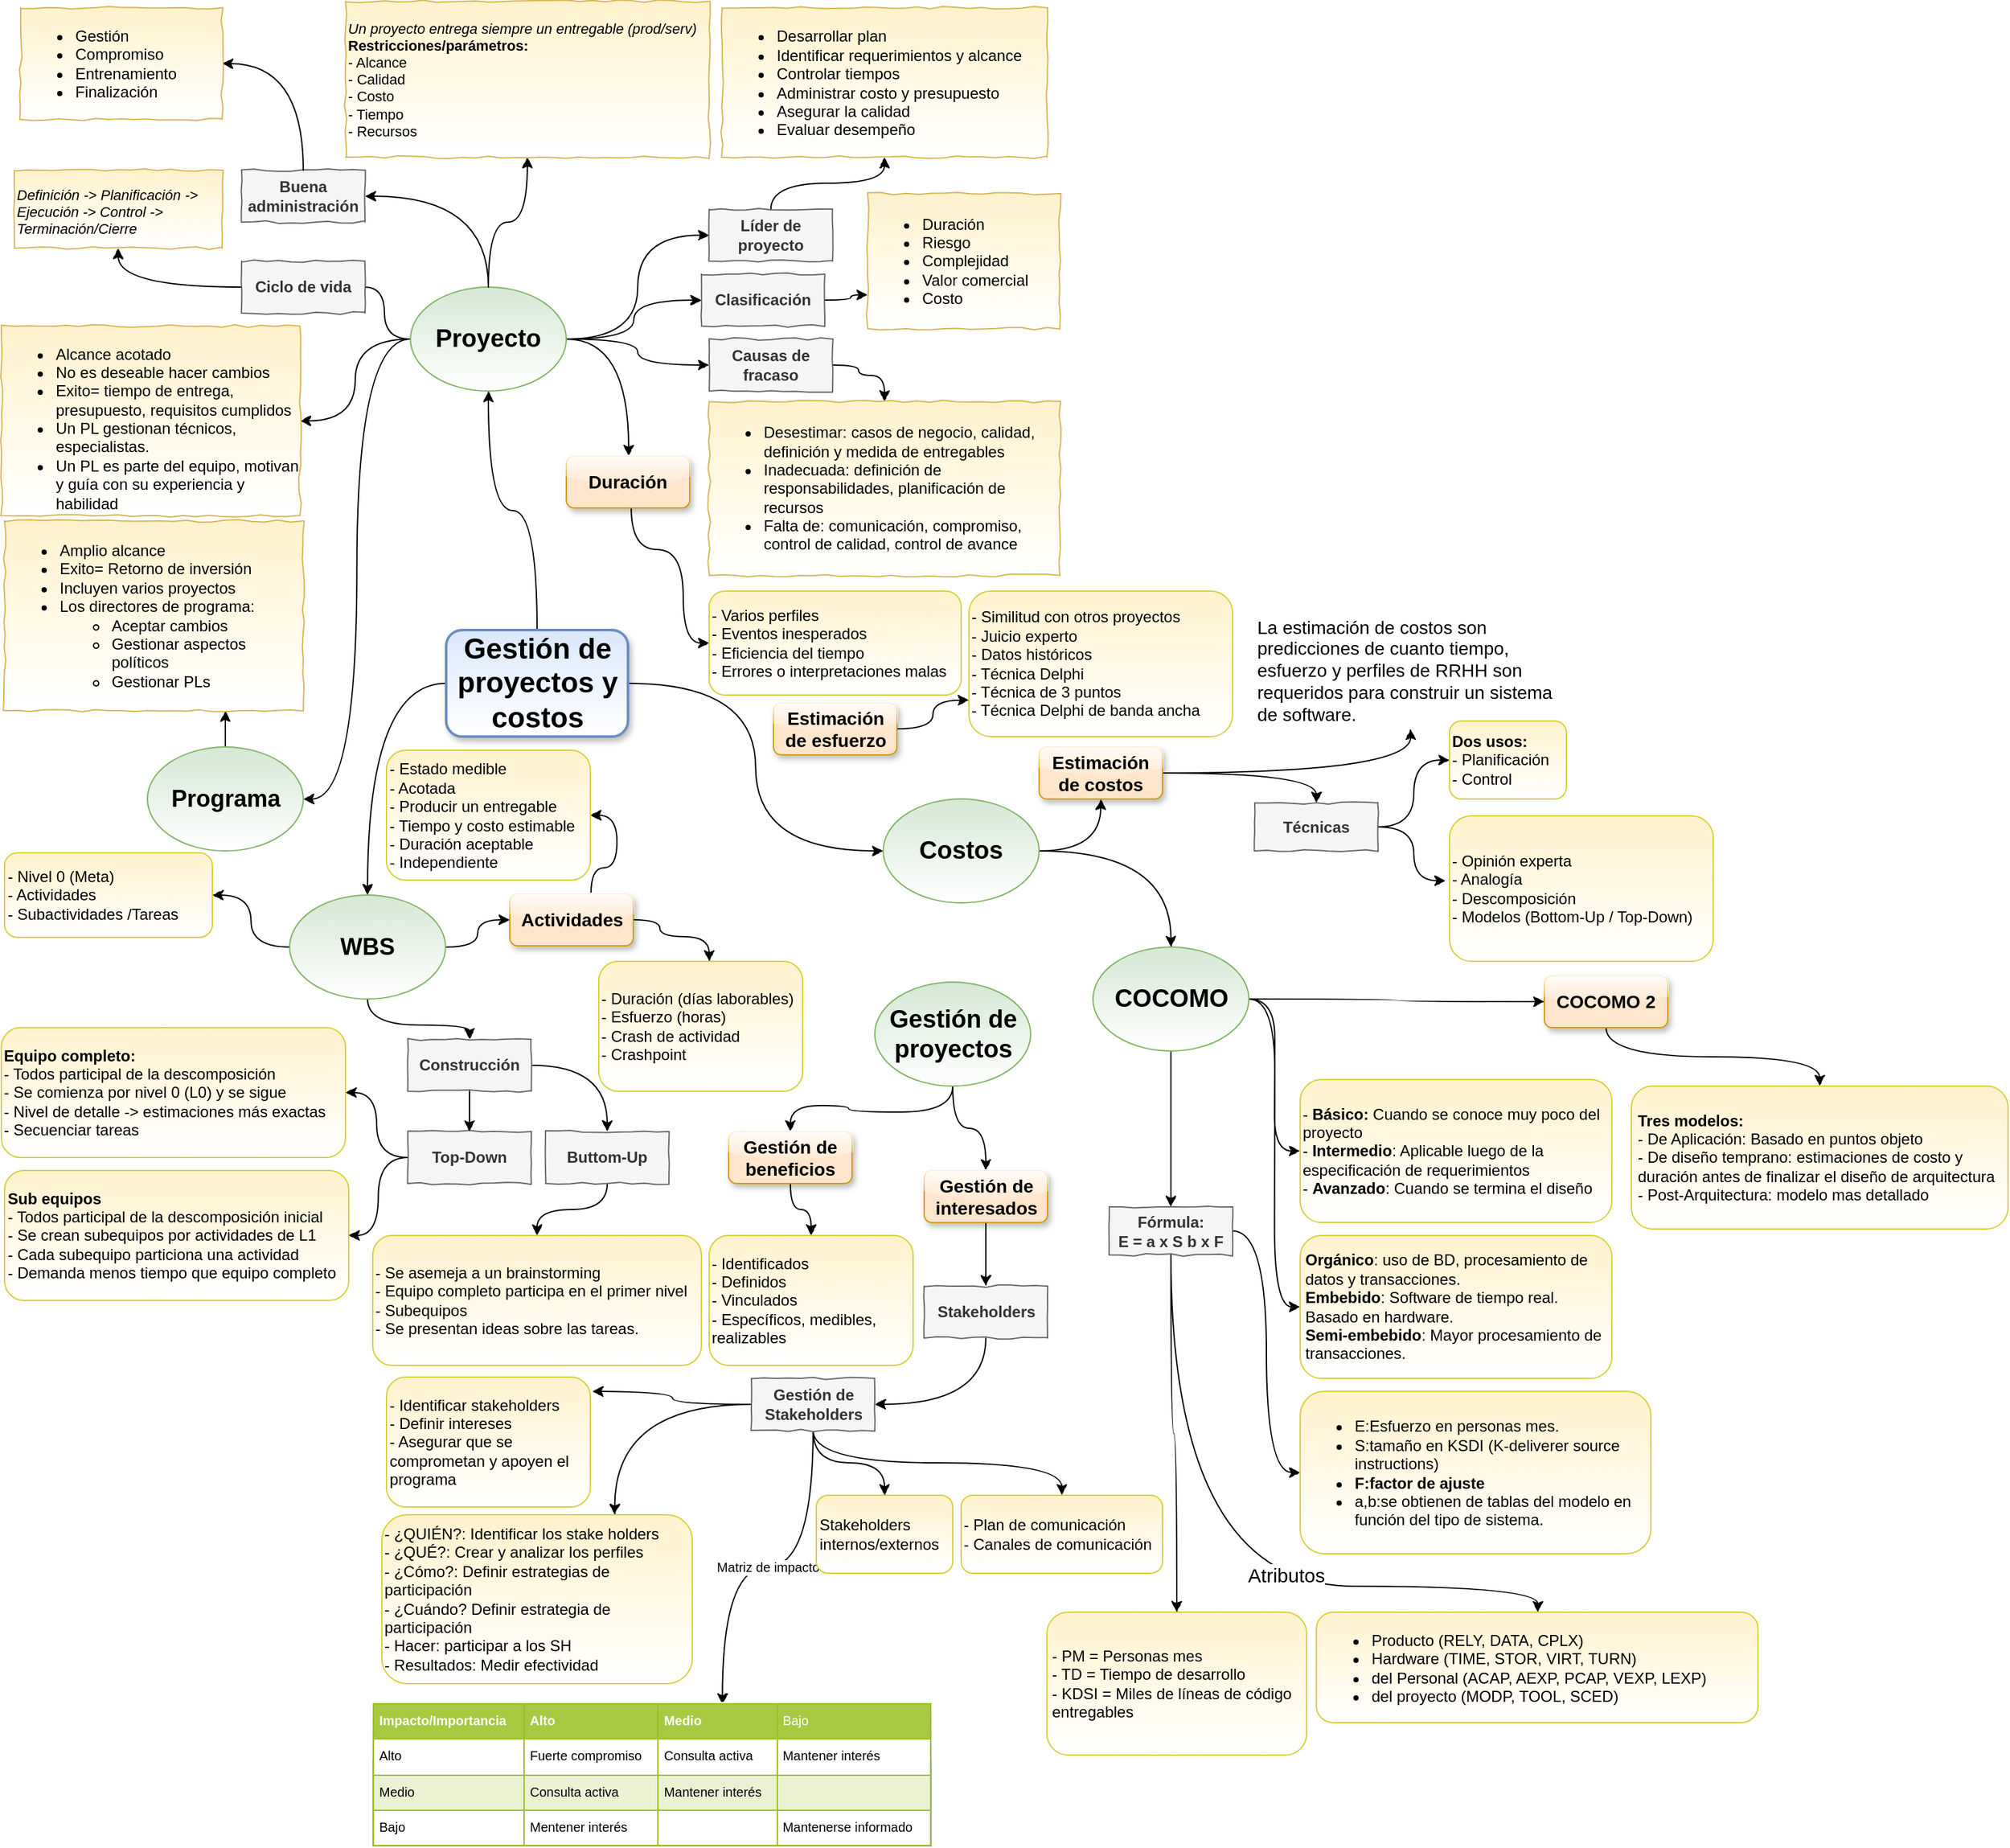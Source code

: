 <mxfile version="10.8.8"><diagram id="9PYdv54vqa8n1u-XHOE8" name="Page-1"><mxGraphModel dx="634" dy="697" grid="1" gridSize="10" guides="1" tooltips="1" connect="1" arrows="1" fold="1" page="1" pageScale="1" pageWidth="827" pageHeight="1169" math="0" shadow="0"><root><mxCell id="0"/><mxCell id="1" parent="0"/><mxCell id="EB0LPazblmAnptmsRgI--60" style="edgeStyle=orthogonalEdgeStyle;curved=1;comic=1;jumpStyle=sharp;orthogonalLoop=1;jettySize=auto;html=1;entryX=0.5;entryY=1;entryDx=0;entryDy=0;strokeColor=#000000;fontFamily=Comic Sans MS;" parent="1" source="EB0LPazblmAnptmsRgI--1" target="EB0LPazblmAnptmsRgI--2" edge="1"><mxGeometry relative="1" as="geometry"/></mxCell><mxCell id="le-YumDXOuDUO7l84W3Y-99" style="edgeStyle=orthogonalEdgeStyle;curved=1;comic=1;orthogonalLoop=1;jettySize=auto;html=1;entryX=0;entryY=0.5;entryDx=0;entryDy=0;startArrow=none;startFill=0;endArrow=classic;endFill=1;strokeColor=#000000;fontFamily=Helvetica;fontSize=14;" edge="1" parent="1" source="EB0LPazblmAnptmsRgI--1" target="le-YumDXOuDUO7l84W3Y-98"><mxGeometry relative="1" as="geometry"/></mxCell><mxCell id="le-YumDXOuDUO7l84W3Y-117" style="edgeStyle=orthogonalEdgeStyle;curved=1;comic=1;orthogonalLoop=1;jettySize=auto;html=1;entryX=0.5;entryY=0;entryDx=0;entryDy=0;startArrow=none;startFill=0;endArrow=classic;endFill=1;strokeColor=#000000;fontFamily=Helvetica;fontSize=14;" edge="1" parent="1" source="EB0LPazblmAnptmsRgI--1" target="le-YumDXOuDUO7l84W3Y-44"><mxGeometry relative="1" as="geometry"/></mxCell><mxCell id="EB0LPazblmAnptmsRgI--1" value="&lt;b style=&quot;font-size: 22px&quot;&gt;&lt;font style=&quot;font-size: 22px&quot; face=&quot;Helvetica&quot;&gt;Gestión de proyectos y costos&lt;/font&gt;&lt;/b&gt;" style="rounded=1;whiteSpace=wrap;html=1;fillColor=#dae8fc;strokeColor=#6c8ebf;strokeWidth=2;fontFamily=Verdana;fontSize=22;fontStyle=0;labelBorderColor=none;gradientDirection=south;gradientColor=#ffffff;glass=0;shadow=1;comic=0;" parent="1" vertex="1"><mxGeometry x="347.5" y="494" width="140" height="82" as="geometry"/></mxCell><mxCell id="le-YumDXOuDUO7l84W3Y-4" style="edgeStyle=orthogonalEdgeStyle;comic=1;orthogonalLoop=1;jettySize=auto;html=1;fontFamily=Verdana;curved=1;endArrow=classic;endFill=1;" edge="1" parent="1" source="EB0LPazblmAnptmsRgI--2" target="le-YumDXOuDUO7l84W3Y-2"><mxGeometry relative="1" as="geometry"/></mxCell><mxCell id="le-YumDXOuDUO7l84W3Y-31" style="edgeStyle=orthogonalEdgeStyle;curved=1;comic=1;orthogonalLoop=1;jettySize=auto;html=1;entryX=1;entryY=0.5;entryDx=0;entryDy=0;endArrow=none;endFill=0;strokeColor=#000000;fontFamily=Helvetica;" edge="1" parent="1" source="EB0LPazblmAnptmsRgI--2" target="le-YumDXOuDUO7l84W3Y-22"><mxGeometry relative="1" as="geometry"/></mxCell><mxCell id="le-YumDXOuDUO7l84W3Y-33" style="edgeStyle=orthogonalEdgeStyle;curved=1;comic=1;orthogonalLoop=1;jettySize=auto;html=1;startArrow=none;startFill=0;endArrow=classic;endFill=1;strokeColor=#000000;fontFamily=Helvetica;" edge="1" parent="1" source="EB0LPazblmAnptmsRgI--2" target="le-YumDXOuDUO7l84W3Y-16"><mxGeometry relative="1" as="geometry"/></mxCell><mxCell id="le-YumDXOuDUO7l84W3Y-34" style="edgeStyle=orthogonalEdgeStyle;curved=1;comic=1;orthogonalLoop=1;jettySize=auto;html=1;entryX=0;entryY=0.5;entryDx=0;entryDy=0;startArrow=none;startFill=0;endArrow=classic;endFill=1;strokeColor=#000000;fontFamily=Helvetica;" edge="1" parent="1" source="EB0LPazblmAnptmsRgI--2" target="EB0LPazblmAnptmsRgI--32"><mxGeometry relative="1" as="geometry"/></mxCell><mxCell id="le-YumDXOuDUO7l84W3Y-35" style="edgeStyle=orthogonalEdgeStyle;curved=1;comic=1;orthogonalLoop=1;jettySize=auto;html=1;entryX=0;entryY=0.5;entryDx=0;entryDy=0;startArrow=none;startFill=0;endArrow=classic;endFill=1;strokeColor=#000000;fontFamily=Helvetica;" edge="1" parent="1" source="EB0LPazblmAnptmsRgI--2" target="le-YumDXOuDUO7l84W3Y-9"><mxGeometry relative="1" as="geometry"/></mxCell><mxCell id="le-YumDXOuDUO7l84W3Y-41" style="edgeStyle=orthogonalEdgeStyle;curved=1;comic=1;orthogonalLoop=1;jettySize=auto;html=1;entryX=1;entryY=0.5;entryDx=0;entryDy=0;startArrow=none;startFill=0;endArrow=classic;endFill=1;strokeColor=#000000;fontFamily=Helvetica;" edge="1" parent="1" source="EB0LPazblmAnptmsRgI--2" target="le-YumDXOuDUO7l84W3Y-40"><mxGeometry relative="1" as="geometry"/></mxCell><mxCell id="le-YumDXOuDUO7l84W3Y-86" style="edgeStyle=orthogonalEdgeStyle;curved=1;comic=1;orthogonalLoop=1;jettySize=auto;html=1;entryX=1;entryY=0.5;entryDx=0;entryDy=0;startArrow=none;startFill=0;endArrow=classic;endFill=1;strokeColor=#000000;fontFamily=Helvetica;fontSize=14;" edge="1" parent="1" source="EB0LPazblmAnptmsRgI--2" target="le-YumDXOuDUO7l84W3Y-24"><mxGeometry relative="1" as="geometry"/></mxCell><mxCell id="le-YumDXOuDUO7l84W3Y-92" style="edgeStyle=orthogonalEdgeStyle;curved=1;comic=1;orthogonalLoop=1;jettySize=auto;html=1;startArrow=none;startFill=0;endArrow=classic;endFill=1;strokeColor=#000000;fontFamily=Helvetica;fontSize=14;" edge="1" parent="1" source="EB0LPazblmAnptmsRgI--2" target="le-YumDXOuDUO7l84W3Y-89"><mxGeometry relative="1" as="geometry"><Array as="points"><mxPoint x="488" y="270"/></Array></mxGeometry></mxCell><mxCell id="EB0LPazblmAnptmsRgI--2" value="&lt;b&gt;&lt;font style=&quot;font-size: 19px&quot;&gt;Proyecto&lt;/font&gt;&lt;/b&gt;" style="ellipse;whiteSpace=wrap;html=1;fillColor=#d5e8d4;strokeColor=#82b366;gradientColor=#ffffff;shadow=0;" parent="1" vertex="1"><mxGeometry x="320" y="230" width="120" height="80" as="geometry"/></mxCell><mxCell id="EB0LPazblmAnptmsRgI--41" value="" style="edgeStyle=orthogonalEdgeStyle;curved=1;comic=1;jumpStyle=sharp;orthogonalLoop=1;jettySize=auto;html=1;strokeColor=#000000;fontFamily=Comic Sans MS;" parent="1" source="EB0LPazblmAnptmsRgI--32" target="EB0LPazblmAnptmsRgI--37" edge="1"><mxGeometry relative="1" as="geometry"/></mxCell><mxCell id="EB0LPazblmAnptmsRgI--32" value="&lt;b&gt;Líder de proyecto&lt;/b&gt;" style="text;html=1;strokeColor=#666666;fillColor=#f5f5f5;align=center;verticalAlign=middle;whiteSpace=wrap;rounded=0;comic=1;fontColor=#333333;" parent="1" vertex="1"><mxGeometry x="550" y="170" width="95" height="40" as="geometry"/></mxCell><mxCell id="EB0LPazblmAnptmsRgI--37" value="&lt;ul&gt;&lt;li&gt;Desarrollar plan&lt;/li&gt;&lt;li&gt;Identificar requerimientos y alcance&lt;/li&gt;&lt;li&gt;Controlar tiempos&lt;/li&gt;&lt;li&gt;Administrar costo y presupuesto&lt;/li&gt;&lt;li&gt;Asegurar la calidad&lt;/li&gt;&lt;li&gt;Evaluar desempeño&lt;/li&gt;&lt;/ul&gt;" style="text;strokeColor=#d6b656;fillColor=#fff2cc;html=1;whiteSpace=wrap;verticalAlign=middle;overflow=hidden;rounded=0;glass=0;shadow=0;comic=1;gradientColor=#ffffff;fontFamily=Helvetica;fontStyle=0" parent="1" vertex="1"><mxGeometry x="560" y="15" width="250" height="115" as="geometry"/></mxCell><mxCell id="le-YumDXOuDUO7l84W3Y-2" value="&lt;p style=&quot;font-size: 11px&quot;&gt;&lt;font face=&quot;Helvetica&quot; style=&quot;font-size: 11px&quot;&gt;&lt;i&gt;Un proyecto entrega siempre un entregable (prod/serv)&lt;br&gt;&lt;/i&gt;&lt;b&gt;Restricciones/parámetros:&lt;br&gt;&lt;/b&gt;- Alcance&lt;br&gt;- Calidad&lt;br&gt;- Costo&lt;br&gt;- Tiempo&lt;br&gt;- Recursos&lt;/font&gt;&lt;/p&gt;" style="text;strokeColor=#d6b656;fillColor=#fff2cc;html=1;whiteSpace=wrap;verticalAlign=bottom;overflow=hidden;rounded=0;glass=0;shadow=0;comic=1;gradientColor=#ffffff;fontFamily=Comic Sans MS;fontStyle=0;horizontal=1;" vertex="1" parent="1"><mxGeometry x="270" y="10" width="280" height="120" as="geometry"/></mxCell><mxCell id="le-YumDXOuDUO7l84W3Y-84" style="edgeStyle=orthogonalEdgeStyle;curved=1;comic=1;orthogonalLoop=1;jettySize=auto;html=1;startArrow=none;startFill=0;endArrow=classic;endFill=1;strokeColor=#000000;fontFamily=Helvetica;fontSize=14;" edge="1" parent="1" source="le-YumDXOuDUO7l84W3Y-9" target="le-YumDXOuDUO7l84W3Y-10"><mxGeometry relative="1" as="geometry"><Array as="points"><mxPoint x="665" y="290"/><mxPoint x="665" y="298"/><mxPoint x="685" y="298"/></Array></mxGeometry></mxCell><mxCell id="le-YumDXOuDUO7l84W3Y-9" value="&lt;b&gt;Causas de fracaso&lt;/b&gt;" style="text;html=1;strokeColor=#666666;fillColor=#f5f5f5;align=center;verticalAlign=middle;whiteSpace=wrap;rounded=0;comic=1;fontColor=#333333;" vertex="1" parent="1"><mxGeometry x="550" y="270" width="95" height="40" as="geometry"/></mxCell><mxCell id="le-YumDXOuDUO7l84W3Y-10" value="&lt;ul&gt;&lt;li&gt;Desestimar: casos de negocio, calidad, definición y medida de entregables&lt;/li&gt;&lt;li&gt;Inadecuada: definición de responsabilidades, planificación de recursos&lt;/li&gt;&lt;li&gt;Falta de: comunicación, compromiso, control de calidad, control de avance&lt;/li&gt;&lt;/ul&gt;" style="text;strokeColor=#d6b656;fillColor=#fff2cc;html=1;whiteSpace=wrap;verticalAlign=middle;overflow=hidden;rounded=0;glass=0;shadow=0;comic=1;gradientColor=#ffffff;fontFamily=Helvetica;fontStyle=0" vertex="1" parent="1"><mxGeometry x="550" y="318" width="270" height="134" as="geometry"/></mxCell><mxCell id="le-YumDXOuDUO7l84W3Y-15" value="&lt;ul&gt;&lt;li&gt;Duración&lt;/li&gt;&lt;li&gt;Riesgo&lt;/li&gt;&lt;li&gt;Complejidad&lt;/li&gt;&lt;li&gt;Valor comercial&lt;/li&gt;&lt;li&gt;Costo&lt;/li&gt;&lt;/ul&gt;" style="text;strokeColor=#d6b656;fillColor=#fff2cc;html=1;whiteSpace=wrap;verticalAlign=middle;overflow=hidden;rounded=0;glass=0;shadow=0;comic=1;gradientColor=#ffffff;fontFamily=Helvetica;fontStyle=0" vertex="1" parent="1"><mxGeometry x="672" y="158" width="148" height="104" as="geometry"/></mxCell><mxCell id="le-YumDXOuDUO7l84W3Y-83" style="edgeStyle=orthogonalEdgeStyle;curved=1;comic=1;orthogonalLoop=1;jettySize=auto;html=1;entryX=0;entryY=0.75;entryDx=0;entryDy=0;startArrow=none;startFill=0;endArrow=classic;endFill=1;strokeColor=#000000;fontFamily=Helvetica;fontSize=14;" edge="1" parent="1" source="le-YumDXOuDUO7l84W3Y-16" target="le-YumDXOuDUO7l84W3Y-15"><mxGeometry relative="1" as="geometry"/></mxCell><mxCell id="le-YumDXOuDUO7l84W3Y-16" value="&lt;b&gt;Clasificación&lt;/b&gt;" style="text;html=1;strokeColor=#666666;fillColor=#f5f5f5;align=center;verticalAlign=middle;whiteSpace=wrap;rounded=0;comic=1;fontColor=#333333;" vertex="1" parent="1"><mxGeometry x="544" y="220" width="95" height="40" as="geometry"/></mxCell><mxCell id="le-YumDXOuDUO7l84W3Y-26" style="edgeStyle=orthogonalEdgeStyle;curved=1;comic=1;orthogonalLoop=1;jettySize=auto;html=1;entryX=0.5;entryY=0;entryDx=0;entryDy=0;fontFamily=Helvetica;strokeColor=#000000;endArrow=none;endFill=0;startArrow=classic;startFill=1;" edge="1" parent="1" source="le-YumDXOuDUO7l84W3Y-17" target="EB0LPazblmAnptmsRgI--2"><mxGeometry relative="1" as="geometry"/></mxCell><mxCell id="le-YumDXOuDUO7l84W3Y-17" value="&lt;b&gt;Buena administración&lt;/b&gt;" style="text;html=1;strokeColor=#666666;fillColor=#f5f5f5;align=center;verticalAlign=middle;whiteSpace=wrap;rounded=0;comic=1;fontColor=#333333;" vertex="1" parent="1"><mxGeometry x="190" y="140" width="95" height="40" as="geometry"/></mxCell><mxCell id="le-YumDXOuDUO7l84W3Y-27" style="edgeStyle=orthogonalEdgeStyle;curved=1;comic=1;orthogonalLoop=1;jettySize=auto;html=1;entryX=0.5;entryY=0;entryDx=0;entryDy=0;endArrow=none;endFill=0;strokeColor=#000000;fontFamily=Helvetica;startArrow=classic;startFill=1;" edge="1" parent="1" source="le-YumDXOuDUO7l84W3Y-18" target="le-YumDXOuDUO7l84W3Y-17"><mxGeometry relative="1" as="geometry"/></mxCell><mxCell id="le-YumDXOuDUO7l84W3Y-18" value="&lt;ul&gt;&lt;li&gt;Gestión&lt;/li&gt;&lt;li&gt;Compromiso&lt;/li&gt;&lt;li&gt;Entrenamiento&lt;/li&gt;&lt;li&gt;Finalización&lt;/li&gt;&lt;/ul&gt;" style="text;strokeColor=#d6b656;fillColor=#fff2cc;html=1;whiteSpace=wrap;verticalAlign=middle;overflow=hidden;rounded=0;glass=0;shadow=0;comic=1;gradientColor=#ffffff;fontFamily=Helvetica;fontStyle=0" vertex="1" parent="1"><mxGeometry x="20" y="15" width="155" height="86" as="geometry"/></mxCell><mxCell id="le-YumDXOuDUO7l84W3Y-21" value="&lt;p style=&quot;font-size: 11px&quot;&gt;&lt;font face=&quot;Helvetica&quot;&gt;&lt;i&gt;Definición -&amp;gt; Planificación -&amp;gt; Ejecución -&amp;gt; Control -&amp;gt; Terminación/Cierre&lt;/i&gt;&lt;/font&gt;&lt;/p&gt;" style="text;strokeColor=#d6b656;fillColor=#fff2cc;html=1;whiteSpace=wrap;verticalAlign=bottom;overflow=hidden;rounded=0;glass=0;shadow=0;comic=1;gradientColor=#ffffff;fontFamily=Comic Sans MS;fontStyle=0;horizontal=1;" vertex="1" parent="1"><mxGeometry x="15" y="140" width="160" height="60" as="geometry"/></mxCell><mxCell id="le-YumDXOuDUO7l84W3Y-29" style="edgeStyle=orthogonalEdgeStyle;curved=1;comic=1;orthogonalLoop=1;jettySize=auto;html=1;entryX=0.5;entryY=1;entryDx=0;entryDy=0;endArrow=classic;endFill=1;strokeColor=#000000;fontFamily=Helvetica;startArrow=none;startFill=0;" edge="1" parent="1" source="le-YumDXOuDUO7l84W3Y-22" target="le-YumDXOuDUO7l84W3Y-21"><mxGeometry relative="1" as="geometry"/></mxCell><mxCell id="le-YumDXOuDUO7l84W3Y-22" value="&lt;b&gt;Ciclo de vida&lt;/b&gt;" style="text;html=1;strokeColor=#666666;fillColor=#f5f5f5;align=center;verticalAlign=middle;whiteSpace=wrap;rounded=0;comic=1;fontColor=#333333;" vertex="1" parent="1"><mxGeometry x="190" y="210" width="95" height="40" as="geometry"/></mxCell><mxCell id="le-YumDXOuDUO7l84W3Y-85" style="edgeStyle=orthogonalEdgeStyle;curved=1;comic=1;orthogonalLoop=1;jettySize=auto;html=1;startArrow=none;startFill=0;endArrow=classic;endFill=1;strokeColor=#000000;fontFamily=Helvetica;fontSize=14;" edge="1" parent="1" source="le-YumDXOuDUO7l84W3Y-24" target="le-YumDXOuDUO7l84W3Y-39"><mxGeometry relative="1" as="geometry"><Array as="points"><mxPoint x="160" y="630"/><mxPoint x="160" y="630"/></Array></mxGeometry></mxCell><mxCell id="le-YumDXOuDUO7l84W3Y-24" value="&lt;b&gt;&lt;font style=&quot;font-size: 18px&quot;&gt;Programa&lt;/font&gt;&lt;/b&gt;" style="ellipse;whiteSpace=wrap;html=1;fillColor=#d5e8d4;strokeColor=#82b366;gradientColor=#ffffff;" vertex="1" parent="1"><mxGeometry x="117.5" y="584" width="120" height="80" as="geometry"/></mxCell><mxCell id="le-YumDXOuDUO7l84W3Y-39" value="&lt;ul&gt;&lt;li&gt;Amplio alcance&lt;/li&gt;&lt;li&gt;Exito= Retorno de inversión&lt;/li&gt;&lt;li&gt;Incluyen varios proyectos&lt;/li&gt;&lt;li&gt;Los directores de programa:&lt;/li&gt;&lt;ul&gt;&lt;li&gt;Aceptar cambios&lt;/li&gt;&lt;li&gt;Gestionar aspectos políticos&lt;/li&gt;&lt;li&gt;Gestionar PLs&lt;/li&gt;&lt;/ul&gt;&lt;/ul&gt;" style="text;strokeColor=#d6b656;fillColor=#fff2cc;html=1;whiteSpace=wrap;verticalAlign=middle;overflow=hidden;rounded=0;glass=0;shadow=0;comic=1;gradientColor=#ffffff;fontFamily=Helvetica;fontStyle=0" vertex="1" parent="1"><mxGeometry x="7.5" y="410" width="230" height="146" as="geometry"/></mxCell><mxCell id="le-YumDXOuDUO7l84W3Y-40" value="&lt;ul&gt;&lt;li&gt;Alcance acotado&lt;/li&gt;&lt;li&gt;No es deseable hacer cambios&lt;/li&gt;&lt;li&gt;Exito= tiempo de entrega, presupuesto, requisitos cumplidos&lt;/li&gt;&lt;li&gt;Un PL gestionan técnicos, especialistas.&lt;/li&gt;&lt;li&gt;Un PL es parte del equipo, motivan y guía con su experiencia y habilidad&lt;/li&gt;&lt;/ul&gt;" style="text;strokeColor=#d6b656;fillColor=#fff2cc;html=1;whiteSpace=wrap;verticalAlign=middle;overflow=hidden;rounded=0;glass=0;shadow=0;comic=1;gradientColor=#ffffff;fontFamily=Helvetica;fontStyle=0" vertex="1" parent="1"><mxGeometry x="5" y="260" width="230" height="146" as="geometry"/></mxCell><mxCell id="le-YumDXOuDUO7l84W3Y-71" style="edgeStyle=orthogonalEdgeStyle;curved=1;comic=1;orthogonalLoop=1;jettySize=auto;html=1;startArrow=none;startFill=0;endArrow=classic;endFill=1;strokeColor=#000000;fontFamily=Helvetica;fontSize=14;" edge="1" parent="1" source="le-YumDXOuDUO7l84W3Y-44" target="le-YumDXOuDUO7l84W3Y-48"><mxGeometry relative="1" as="geometry"/></mxCell><mxCell id="le-YumDXOuDUO7l84W3Y-72" style="edgeStyle=orthogonalEdgeStyle;curved=1;comic=1;orthogonalLoop=1;jettySize=auto;html=1;entryX=0.5;entryY=0;entryDx=0;entryDy=0;startArrow=none;startFill=0;endArrow=classic;endFill=1;strokeColor=#000000;fontFamily=Helvetica;fontSize=14;" edge="1" parent="1" source="le-YumDXOuDUO7l84W3Y-44" target="le-YumDXOuDUO7l84W3Y-56"><mxGeometry relative="1" as="geometry"/></mxCell><mxCell id="le-YumDXOuDUO7l84W3Y-87" style="edgeStyle=orthogonalEdgeStyle;curved=1;comic=1;orthogonalLoop=1;jettySize=auto;html=1;entryX=0;entryY=0.5;entryDx=0;entryDy=0;startArrow=none;startFill=0;endArrow=classic;endFill=1;strokeColor=#000000;fontFamily=Helvetica;fontSize=14;" edge="1" parent="1" source="le-YumDXOuDUO7l84W3Y-44" target="le-YumDXOuDUO7l84W3Y-63"><mxGeometry relative="1" as="geometry"/></mxCell><mxCell id="le-YumDXOuDUO7l84W3Y-44" value="&lt;b&gt;&lt;font style=&quot;font-size: 18px&quot;&gt;WBS&lt;/font&gt;&lt;/b&gt;" style="ellipse;whiteSpace=wrap;html=1;fillColor=#d5e8d4;strokeColor=#82b366;gradientColor=#ffffff;" vertex="1" parent="1"><mxGeometry x="227" y="698" width="120" height="80" as="geometry"/></mxCell><mxCell id="le-YumDXOuDUO7l84W3Y-48" value="- Nivel 0 (Meta)&lt;br&gt;- Actividades&lt;br&gt;- Subactividades /Tareas" style="text;verticalAlign=middle;overflow=hidden;shadow=0;glass=0;comic=0;fontFamily=Helvetica;html=1;fillColor=#fff2cc;strokeColor=#D6D13A;gradientColor=#ffffff;rounded=1;" vertex="1" parent="1"><mxGeometry x="7.5" y="665.5" width="160" height="65" as="geometry"/></mxCell><mxCell id="le-YumDXOuDUO7l84W3Y-57" style="edgeStyle=orthogonalEdgeStyle;curved=1;comic=1;orthogonalLoop=1;jettySize=auto;html=1;startArrow=none;startFill=0;endArrow=classic;endFill=1;strokeColor=#000000;fontFamily=Helvetica;" edge="1" parent="1" source="le-YumDXOuDUO7l84W3Y-51" target="le-YumDXOuDUO7l84W3Y-52"><mxGeometry relative="1" as="geometry"/></mxCell><mxCell id="le-YumDXOuDUO7l84W3Y-58" style="edgeStyle=orthogonalEdgeStyle;curved=1;comic=1;orthogonalLoop=1;jettySize=auto;html=1;entryX=1;entryY=0.5;entryDx=0;entryDy=0;startArrow=none;startFill=0;endArrow=classic;endFill=1;strokeColor=#000000;fontFamily=Helvetica;" edge="1" parent="1" source="le-YumDXOuDUO7l84W3Y-51" target="le-YumDXOuDUO7l84W3Y-53"><mxGeometry relative="1" as="geometry"/></mxCell><mxCell id="le-YumDXOuDUO7l84W3Y-51" value="&lt;b&gt;Top-Down&lt;/b&gt;" style="text;html=1;strokeColor=#666666;fillColor=#f5f5f5;align=center;verticalAlign=middle;whiteSpace=wrap;rounded=0;comic=1;fontColor=#333333;" vertex="1" parent="1"><mxGeometry x="318" y="880" width="95" height="40" as="geometry"/></mxCell><mxCell id="le-YumDXOuDUO7l84W3Y-52" value="&lt;b&gt;Equipo completo:&lt;/b&gt;&lt;br&gt;- Todos participal de la descomposición&lt;br&gt;- Se comienza por nivel 0 (L0) y se sigue&lt;br&gt;- Nivel de detalle -&amp;gt; estimaciones más exactas&lt;br&gt;- Secuenciar tareas&lt;br&gt;" style="text;verticalAlign=middle;overflow=hidden;shadow=0;glass=0;comic=0;fontFamily=Helvetica;html=1;fillColor=#fff2cc;strokeColor=#D6D13A;gradientColor=#ffffff;rounded=1;" vertex="1" parent="1"><mxGeometry x="5" y="800" width="265" height="100" as="geometry"/></mxCell><mxCell id="le-YumDXOuDUO7l84W3Y-53" value="&lt;b&gt;Sub equipos&lt;/b&gt;&lt;br&gt;- Todos participal de la descomposición inicial&lt;br&gt;- Se crean subequipos por actividades de L1&lt;br&gt;- Cada subequipo particiona una actividad&lt;br&gt;- Demanda menos tiempo que equipo completo&lt;br&gt;" style="text;verticalAlign=middle;overflow=hidden;shadow=0;glass=0;comic=0;fontFamily=Helvetica;html=1;fillColor=#fff2cc;strokeColor=#D6D13A;gradientColor=#ffffff;rounded=1;" vertex="1" parent="1"><mxGeometry x="7.5" y="910" width="265" height="100" as="geometry"/></mxCell><mxCell id="le-YumDXOuDUO7l84W3Y-59" style="edgeStyle=orthogonalEdgeStyle;curved=1;comic=1;orthogonalLoop=1;jettySize=auto;html=1;startArrow=none;startFill=0;endArrow=classic;endFill=1;strokeColor=#000000;fontFamily=Helvetica;" edge="1" parent="1" source="le-YumDXOuDUO7l84W3Y-54" target="le-YumDXOuDUO7l84W3Y-55"><mxGeometry relative="1" as="geometry"/></mxCell><mxCell id="le-YumDXOuDUO7l84W3Y-54" value="&lt;b&gt;Buttom-Up&lt;/b&gt;" style="text;html=1;strokeColor=#666666;fillColor=#f5f5f5;align=center;verticalAlign=middle;whiteSpace=wrap;rounded=0;comic=1;fontColor=#333333;" vertex="1" parent="1"><mxGeometry x="424" y="880" width="95" height="40" as="geometry"/></mxCell><mxCell id="le-YumDXOuDUO7l84W3Y-55" value="- Se asemeja a un brainstorming&lt;br&gt;- Equipo completo participa en el primer nivel&lt;br&gt;- Subequipos&lt;br&gt;- Se presentan ideas sobre las tareas.&lt;br&gt;" style="text;verticalAlign=middle;overflow=hidden;shadow=0;glass=0;comic=0;fontFamily=Helvetica;html=1;fillColor=#fff2cc;strokeColor=#D6D13A;gradientColor=#ffffff;rounded=1;" vertex="1" parent="1"><mxGeometry x="291" y="960" width="253" height="100" as="geometry"/></mxCell><mxCell id="le-YumDXOuDUO7l84W3Y-60" style="edgeStyle=orthogonalEdgeStyle;curved=1;comic=1;orthogonalLoop=1;jettySize=auto;html=1;startArrow=none;startFill=0;endArrow=classic;endFill=1;strokeColor=#000000;fontFamily=Helvetica;" edge="1" parent="1" source="le-YumDXOuDUO7l84W3Y-56" target="le-YumDXOuDUO7l84W3Y-51"><mxGeometry relative="1" as="geometry"/></mxCell><mxCell id="le-YumDXOuDUO7l84W3Y-61" style="edgeStyle=orthogonalEdgeStyle;curved=1;comic=1;orthogonalLoop=1;jettySize=auto;html=1;entryX=0.5;entryY=0;entryDx=0;entryDy=0;startArrow=none;startFill=0;endArrow=classic;endFill=1;strokeColor=#000000;fontFamily=Helvetica;" edge="1" parent="1" source="le-YumDXOuDUO7l84W3Y-56" target="le-YumDXOuDUO7l84W3Y-54"><mxGeometry relative="1" as="geometry"/></mxCell><mxCell id="le-YumDXOuDUO7l84W3Y-56" value="&lt;b&gt;Construcción&lt;/b&gt;" style="text;html=1;strokeColor=#666666;fillColor=#f5f5f5;align=center;verticalAlign=middle;whiteSpace=wrap;rounded=0;comic=1;fontColor=#333333;" vertex="1" parent="1"><mxGeometry x="318" y="809" width="95" height="40" as="geometry"/></mxCell><mxCell id="le-YumDXOuDUO7l84W3Y-88" style="edgeStyle=orthogonalEdgeStyle;curved=1;comic=1;orthogonalLoop=1;jettySize=auto;html=1;startArrow=none;startFill=0;endArrow=classic;endFill=1;strokeColor=#000000;fontFamily=Helvetica;fontSize=14;" edge="1" parent="1" source="le-YumDXOuDUO7l84W3Y-63" target="le-YumDXOuDUO7l84W3Y-74"><mxGeometry relative="1" as="geometry"><Array as="points"><mxPoint x="512" y="717"/><mxPoint x="512" y="730"/><mxPoint x="550" y="730"/></Array></mxGeometry></mxCell><mxCell id="le-YumDXOuDUO7l84W3Y-118" style="edgeStyle=orthogonalEdgeStyle;curved=1;comic=1;orthogonalLoop=1;jettySize=auto;html=1;entryX=1;entryY=0.5;entryDx=0;entryDy=0;startArrow=none;startFill=0;endArrow=classic;endFill=1;strokeColor=#000000;fontFamily=Helvetica;fontSize=14;" edge="1" parent="1" source="le-YumDXOuDUO7l84W3Y-63" target="le-YumDXOuDUO7l84W3Y-64"><mxGeometry relative="1" as="geometry"><Array as="points"><mxPoint x="459" y="677"/><mxPoint x="479" y="677"/><mxPoint x="479" y="637"/></Array></mxGeometry></mxCell><mxCell id="le-YumDXOuDUO7l84W3Y-63" value="&lt;b style=&quot;font-size: 14px;&quot;&gt;Actividades&lt;/b&gt;" style="text;html=1;strokeColor=#d79b00;fillColor=#ffe6cc;align=center;verticalAlign=middle;whiteSpace=wrap;rounded=1;comic=0;shadow=1;glass=1;fontSize=14;" vertex="1" parent="1"><mxGeometry x="396.5" y="697" width="95" height="40" as="geometry"/></mxCell><mxCell id="le-YumDXOuDUO7l84W3Y-64" value="- Estado medible&lt;br&gt;- Acotada&lt;br&gt;- Producir un entregable&lt;br&gt;- Tiempo y costo estimable&lt;br&gt;- Duración aceptable&lt;br&gt;- Independiente&lt;br&gt;" style="text;verticalAlign=middle;overflow=hidden;shadow=0;glass=0;comic=0;fontFamily=Helvetica;html=1;fillColor=#fff2cc;strokeColor=#D6D13A;gradientColor=#ffffff;rounded=1;" vertex="1" parent="1"><mxGeometry x="301.5" y="586.5" width="157" height="100" as="geometry"/></mxCell><mxCell id="le-YumDXOuDUO7l84W3Y-70" value="- Varios perfiles&lt;br&gt;- Eventos inesperados&lt;br&gt;- Eficiencia del tiempo&lt;br&gt;- Errores o interpretaciones malas&lt;br&gt;" style="text;verticalAlign=middle;overflow=hidden;shadow=0;glass=0;comic=0;fontFamily=Helvetica;html=1;fillColor=#fff2cc;strokeColor=#D6D13A;gradientColor=#ffffff;rounded=1;" vertex="1" parent="1"><mxGeometry x="550" y="464" width="194" height="80" as="geometry"/></mxCell><mxCell id="le-YumDXOuDUO7l84W3Y-74" value="- Duración (días laborables)&lt;br&gt;- Esfuerzo (horas)&lt;br&gt;- Crash de actividad&lt;br&gt;- Crashpoint&lt;br&gt;" style="text;verticalAlign=middle;overflow=hidden;shadow=0;glass=0;comic=0;fontFamily=Helvetica;html=1;fillColor=#fff2cc;strokeColor=#D6D13A;gradientColor=#ffffff;rounded=1;" vertex="1" parent="1"><mxGeometry x="465" y="749" width="157" height="100" as="geometry"/></mxCell><mxCell id="le-YumDXOuDUO7l84W3Y-94" style="edgeStyle=orthogonalEdgeStyle;curved=1;comic=1;orthogonalLoop=1;jettySize=auto;html=1;entryX=0;entryY=0.5;entryDx=0;entryDy=0;startArrow=none;startFill=0;endArrow=classic;endFill=1;strokeColor=#000000;fontFamily=Helvetica;fontSize=14;" edge="1" parent="1" source="le-YumDXOuDUO7l84W3Y-89" target="le-YumDXOuDUO7l84W3Y-70"><mxGeometry relative="1" as="geometry"><Array as="points"><mxPoint x="490" y="432"/><mxPoint x="530" y="432"/><mxPoint x="530" y="504"/></Array></mxGeometry></mxCell><mxCell id="le-YumDXOuDUO7l84W3Y-89" value="&lt;b style=&quot;font-size: 14px&quot;&gt;Duración&lt;/b&gt;" style="text;html=1;strokeColor=#d79b00;fillColor=#ffe6cc;align=center;verticalAlign=middle;whiteSpace=wrap;rounded=1;comic=0;shadow=1;glass=1;fontSize=14;" vertex="1" parent="1"><mxGeometry x="440" y="360" width="95" height="40" as="geometry"/></mxCell><mxCell id="le-YumDXOuDUO7l84W3Y-97" style="edgeStyle=orthogonalEdgeStyle;curved=1;comic=1;orthogonalLoop=1;jettySize=auto;html=1;entryX=0;entryY=0.75;entryDx=0;entryDy=0;startArrow=none;startFill=0;endArrow=classic;endFill=1;strokeColor=#000000;fontFamily=Helvetica;fontSize=14;" edge="1" parent="1" source="le-YumDXOuDUO7l84W3Y-93" target="le-YumDXOuDUO7l84W3Y-96"><mxGeometry relative="1" as="geometry"/></mxCell><mxCell id="le-YumDXOuDUO7l84W3Y-93" value="&lt;b style=&quot;font-size: 14px&quot;&gt;Estimación de esfuerzo&lt;/b&gt;" style="text;html=1;strokeColor=#d79b00;fillColor=#ffe6cc;align=center;verticalAlign=middle;whiteSpace=wrap;rounded=1;comic=0;shadow=1;glass=1;fontSize=14;" vertex="1" parent="1"><mxGeometry x="599.5" y="550" width="95" height="40" as="geometry"/></mxCell><mxCell id="le-YumDXOuDUO7l84W3Y-96" value="- Similitud con otros proyectos&lt;br&gt;- Juicio experto&lt;br&gt;- Datos históricos&lt;br&gt;- Técnica Delphi&lt;br&gt;- Técnica de 3 puntos&lt;br&gt;- Técnica Delphi de banda ancha&lt;br&gt;" style="text;verticalAlign=middle;overflow=hidden;shadow=0;glass=0;comic=0;fontFamily=Helvetica;html=1;fillColor=#fff2cc;strokeColor=#D6D13A;gradientColor=#ffffff;rounded=1;" vertex="1" parent="1"><mxGeometry x="750" y="464" width="203" height="112" as="geometry"/></mxCell><mxCell id="le-YumDXOuDUO7l84W3Y-119" style="edgeStyle=orthogonalEdgeStyle;curved=1;comic=1;orthogonalLoop=1;jettySize=auto;html=1;entryX=0.5;entryY=0;entryDx=0;entryDy=0;startArrow=none;startFill=0;endArrow=classic;endFill=1;strokeColor=#000000;fontFamily=Helvetica;fontSize=14;" edge="1" parent="1" source="le-YumDXOuDUO7l84W3Y-98" target="le-YumDXOuDUO7l84W3Y-108"><mxGeometry relative="1" as="geometry"/></mxCell><mxCell id="le-YumDXOuDUO7l84W3Y-124" style="edgeStyle=orthogonalEdgeStyle;curved=1;comic=1;orthogonalLoop=1;jettySize=auto;html=1;startArrow=none;startFill=0;endArrow=classic;endFill=1;strokeColor=#000000;fontFamily=Helvetica;fontSize=14;exitX=1;exitY=0.5;exitDx=0;exitDy=0;" edge="1" parent="1" source="le-YumDXOuDUO7l84W3Y-98" target="le-YumDXOuDUO7l84W3Y-123"><mxGeometry relative="1" as="geometry"/></mxCell><mxCell id="le-YumDXOuDUO7l84W3Y-98" value="&lt;b&gt;&lt;font style=&quot;font-size: 19px&quot;&gt;Costos&lt;/font&gt;&lt;/b&gt;" style="ellipse;whiteSpace=wrap;html=1;fillColor=#d5e8d4;strokeColor=#82b366;gradientColor=#ffffff;shadow=0;" vertex="1" parent="1"><mxGeometry x="684" y="624" width="120" height="80" as="geometry"/></mxCell><mxCell id="le-YumDXOuDUO7l84W3Y-100" value="- Opinión experta&lt;br&gt;- Analogía&lt;br&gt;- Descomposición&lt;br&gt;- Modelos (Bottom-Up / Top-Down)&lt;br&gt;" style="text;verticalAlign=middle;overflow=hidden;shadow=0;glass=0;comic=0;fontFamily=Helvetica;html=1;fillColor=#fff2cc;strokeColor=#D6D13A;gradientColor=#ffffff;rounded=1;" vertex="1" parent="1"><mxGeometry x="1120" y="637" width="203" height="112" as="geometry"/></mxCell><mxCell id="le-YumDXOuDUO7l84W3Y-106" value="&lt;b&gt;Dos usos:&lt;br&gt;&lt;/b&gt;- Planificación&lt;br&gt;- Control&lt;br&gt;" style="text;verticalAlign=middle;overflow=hidden;shadow=0;glass=0;comic=0;fontFamily=Helvetica;html=1;fillColor=#fff2cc;strokeColor=#D6D13A;gradientColor=#ffffff;rounded=1;" vertex="1" parent="1"><mxGeometry x="1120" y="564" width="90" height="60" as="geometry"/></mxCell><mxCell id="le-YumDXOuDUO7l84W3Y-132" style="edgeStyle=orthogonalEdgeStyle;curved=1;comic=1;orthogonalLoop=1;jettySize=auto;html=1;entryX=0;entryY=0.5;entryDx=0;entryDy=0;startArrow=none;startFill=0;endArrow=classic;endFill=1;strokeColor=#000000;fontFamily=Helvetica;fontSize=14;" edge="1" parent="1" source="le-YumDXOuDUO7l84W3Y-108" target="le-YumDXOuDUO7l84W3Y-131"><mxGeometry relative="1" as="geometry"/></mxCell><mxCell id="le-YumDXOuDUO7l84W3Y-133" style="edgeStyle=orthogonalEdgeStyle;curved=1;comic=1;orthogonalLoop=1;jettySize=auto;html=1;entryX=0;entryY=0.5;entryDx=0;entryDy=0;startArrow=none;startFill=0;endArrow=classic;endFill=1;strokeColor=#000000;fontFamily=Helvetica;fontSize=14;" edge="1" parent="1" source="le-YumDXOuDUO7l84W3Y-108" target="le-YumDXOuDUO7l84W3Y-110"><mxGeometry relative="1" as="geometry"/></mxCell><mxCell id="le-YumDXOuDUO7l84W3Y-141" style="edgeStyle=orthogonalEdgeStyle;curved=1;comic=1;orthogonalLoop=1;jettySize=auto;html=1;startArrow=none;startFill=0;endArrow=classic;endFill=1;strokeColor=#000000;fontFamily=Helvetica;fontSize=14;" edge="1" parent="1" source="le-YumDXOuDUO7l84W3Y-108" target="le-YumDXOuDUO7l84W3Y-135"><mxGeometry relative="1" as="geometry"/></mxCell><mxCell id="le-YumDXOuDUO7l84W3Y-154" style="edgeStyle=orthogonalEdgeStyle;curved=1;comic=1;orthogonalLoop=1;jettySize=auto;html=1;entryX=0;entryY=0.5;entryDx=0;entryDy=0;startArrow=none;startFill=0;endArrow=classic;endFill=1;strokeColor=#000000;fontFamily=Helvetica;fontSize=18;" edge="1" parent="1" source="le-YumDXOuDUO7l84W3Y-108" target="le-YumDXOuDUO7l84W3Y-145"><mxGeometry relative="1" as="geometry"/></mxCell><mxCell id="le-YumDXOuDUO7l84W3Y-108" value="&lt;b&gt;&lt;font style=&quot;font-size: 19px&quot;&gt;COCOMO&lt;/font&gt;&lt;/b&gt;" style="ellipse;whiteSpace=wrap;html=1;fillColor=#d5e8d4;strokeColor=#82b366;gradientColor=#ffffff;shadow=0;" vertex="1" parent="1"><mxGeometry x="845.5" y="738" width="120" height="80" as="geometry"/></mxCell><mxCell id="le-YumDXOuDUO7l84W3Y-110" value="- &lt;b&gt;Básico:&lt;/b&gt; Cuando se conoce muy poco del proyecto&lt;br&gt;- &lt;b&gt;Intermedio&lt;/b&gt;: Aplicable luego de la especificación de requerimientos&lt;br&gt;- &lt;b&gt;Avanzado&lt;/b&gt;: Cuando se termina el diseño&lt;br&gt;" style="text;verticalAlign=middle;overflow=hidden;shadow=0;glass=0;comic=0;fontFamily=Helvetica;html=1;fillColor=#fff2cc;strokeColor=#D6D13A;gradientColor=#ffffff;rounded=1;whiteSpace=wrap;" vertex="1" parent="1"><mxGeometry x="1005" y="840" width="240" height="110" as="geometry"/></mxCell><mxCell id="le-YumDXOuDUO7l84W3Y-120" value="&lt;span&gt;La estimación de costos son predicciones de cuanto tiempo, esfuerzo y perfiles de RRHH son requeridos para construir un sistema de software.&lt;/span&gt;" style="text;html=1;strokeColor=none;fillColor=none;align=left;verticalAlign=middle;whiteSpace=wrap;rounded=0;shadow=0;glass=1;comic=0;fontFamily=Helvetica;fontSize=14;textDirection=ltr;" vertex="1" parent="1"><mxGeometry x="970" y="515" width="240" height="20" as="geometry"/></mxCell><mxCell id="le-YumDXOuDUO7l84W3Y-125" style="edgeStyle=orthogonalEdgeStyle;curved=1;comic=1;orthogonalLoop=1;jettySize=auto;html=1;startArrow=none;startFill=0;endArrow=classic;endFill=1;strokeColor=#000000;fontFamily=Helvetica;fontSize=14;" edge="1" parent="1" source="le-YumDXOuDUO7l84W3Y-123"><mxGeometry relative="1" as="geometry"><mxPoint x="1090" y="570" as="targetPoint"/></mxGeometry></mxCell><mxCell id="le-YumDXOuDUO7l84W3Y-127" style="edgeStyle=orthogonalEdgeStyle;curved=1;comic=1;orthogonalLoop=1;jettySize=auto;html=1;entryX=0.5;entryY=0;entryDx=0;entryDy=0;startArrow=none;startFill=0;endArrow=classic;endFill=1;strokeColor=#000000;fontFamily=Helvetica;fontSize=14;" edge="1" parent="1" source="le-YumDXOuDUO7l84W3Y-123" target="le-YumDXOuDUO7l84W3Y-126"><mxGeometry relative="1" as="geometry"/></mxCell><mxCell id="le-YumDXOuDUO7l84W3Y-123" value="&lt;b style=&quot;font-size: 14px&quot;&gt;Estimación de costos&lt;/b&gt;" style="text;html=1;strokeColor=#d79b00;fillColor=#ffe6cc;align=center;verticalAlign=middle;whiteSpace=wrap;rounded=1;comic=0;shadow=1;glass=1;fontSize=14;" vertex="1" parent="1"><mxGeometry x="804" y="584" width="95" height="40" as="geometry"/></mxCell><mxCell id="le-YumDXOuDUO7l84W3Y-128" style="edgeStyle=orthogonalEdgeStyle;curved=1;comic=1;orthogonalLoop=1;jettySize=auto;html=1;entryX=0;entryY=0.5;entryDx=0;entryDy=0;startArrow=none;startFill=0;endArrow=classic;endFill=1;strokeColor=#000000;fontFamily=Helvetica;fontSize=14;" edge="1" parent="1" source="le-YumDXOuDUO7l84W3Y-126" target="le-YumDXOuDUO7l84W3Y-106"><mxGeometry relative="1" as="geometry"/></mxCell><mxCell id="le-YumDXOuDUO7l84W3Y-152" style="edgeStyle=orthogonalEdgeStyle;curved=1;comic=1;orthogonalLoop=1;jettySize=auto;html=1;entryX=-0.015;entryY=0.446;entryDx=0;entryDy=0;entryPerimeter=0;startArrow=none;startFill=0;endArrow=classic;endFill=1;strokeColor=#000000;fontFamily=Helvetica;fontSize=18;" edge="1" parent="1" source="le-YumDXOuDUO7l84W3Y-126" target="le-YumDXOuDUO7l84W3Y-100"><mxGeometry relative="1" as="geometry"/></mxCell><mxCell id="le-YumDXOuDUO7l84W3Y-126" value="&lt;b&gt;Técnicas&lt;/b&gt;" style="text;html=1;strokeColor=#666666;fillColor=#f5f5f5;align=center;verticalAlign=middle;whiteSpace=wrap;rounded=0;comic=1;fontColor=#333333;" vertex="1" parent="1"><mxGeometry x="970" y="627" width="95" height="37" as="geometry"/></mxCell><mxCell id="le-YumDXOuDUO7l84W3Y-131" value="&lt;b&gt;Orgánico&lt;/b&gt;: uso de BD, procesamiento de datos y transacciones.&lt;br&gt;&lt;b&gt;Embebido&lt;/b&gt;: Software de tiempo real. Basado en hardware.&lt;br&gt;&lt;b&gt;Semi-embebido&lt;/b&gt;: Mayor procesamiento de transacciones.&lt;br&gt;" style="text;verticalAlign=middle;overflow=hidden;shadow=0;glass=0;comic=0;fontFamily=Helvetica;html=1;fillColor=#fff2cc;strokeColor=#D6D13A;gradientColor=#ffffff;rounded=1;whiteSpace=wrap;spacingLeft=2;" vertex="1" parent="1"><mxGeometry x="1005" y="960" width="240" height="110" as="geometry"/></mxCell><mxCell id="le-YumDXOuDUO7l84W3Y-150" style="edgeStyle=orthogonalEdgeStyle;curved=1;comic=1;orthogonalLoop=1;jettySize=auto;html=1;entryX=0;entryY=0.5;entryDx=0;entryDy=0;startArrow=none;startFill=0;endArrow=classic;endFill=1;strokeColor=#000000;fontFamily=Helvetica;fontSize=18;" edge="1" parent="1" source="le-YumDXOuDUO7l84W3Y-135" target="le-YumDXOuDUO7l84W3Y-136"><mxGeometry relative="1" as="geometry"/></mxCell><mxCell id="le-YumDXOuDUO7l84W3Y-151" style="edgeStyle=orthogonalEdgeStyle;curved=1;comic=1;orthogonalLoop=1;jettySize=auto;html=1;startArrow=none;startFill=0;endArrow=classic;endFill=1;strokeColor=#000000;fontFamily=Helvetica;fontSize=18;" edge="1" parent="1" source="le-YumDXOuDUO7l84W3Y-135" target="le-YumDXOuDUO7l84W3Y-149"><mxGeometry relative="1" as="geometry"/></mxCell><mxCell id="le-YumDXOuDUO7l84W3Y-185" style="edgeStyle=orthogonalEdgeStyle;curved=1;comic=1;orthogonalLoop=1;jettySize=auto;html=1;startArrow=none;startFill=0;endArrow=classic;endFill=1;strokeColor=#000000;fontFamily=Helvetica;fontSize=10;exitX=0.5;exitY=1;exitDx=0;exitDy=0;" edge="1" parent="1" source="le-YumDXOuDUO7l84W3Y-135" target="le-YumDXOuDUO7l84W3Y-139"><mxGeometry relative="1" as="geometry"><Array as="points"><mxPoint x="906" y="1230"/><mxPoint x="1188" y="1230"/></Array></mxGeometry></mxCell><mxCell id="le-YumDXOuDUO7l84W3Y-186" value="Atributos" style="text;html=1;resizable=0;points=[];align=center;verticalAlign=middle;labelBackgroundColor=#ffffff;fontSize=15;fontFamily=Helvetica;" vertex="1" connectable="0" parent="le-YumDXOuDUO7l84W3Y-185"><mxGeometry x="-0.117" y="88" relative="1" as="geometry"><mxPoint as="offset"/></mxGeometry></mxCell><mxCell id="le-YumDXOuDUO7l84W3Y-135" value="&lt;b&gt;Fórmula:&lt;/b&gt;&lt;br&gt;&lt;b&gt;E = a x S b x F&lt;/b&gt;&lt;br&gt;" style="text;html=1;strokeColor=#666666;fillColor=#f5f5f5;align=center;verticalAlign=middle;whiteSpace=wrap;rounded=0;comic=1;fontColor=#333333;" vertex="1" parent="1"><mxGeometry x="858" y="938" width="95" height="37" as="geometry"/></mxCell><mxCell id="le-YumDXOuDUO7l84W3Y-136" value="&lt;ul&gt;&lt;li&gt;&lt;span&gt;E:&lt;/span&gt;Esfuerzo en personas mes.&lt;/li&gt;&lt;li&gt;&lt;span&gt;S:&lt;/span&gt;tamaño en KSDI (K-deliverer source instructions)&lt;/li&gt;&lt;li&gt;&lt;b&gt;&lt;span&gt;F:&lt;/span&gt;factor de ajuste&lt;/b&gt;&lt;/li&gt;&lt;li&gt;&lt;span&gt;a,b:&lt;/span&gt;se obtienen de tablas del modelo en función del tipo de sistema.&lt;/li&gt;&lt;/ul&gt;" style="text;verticalAlign=middle;overflow=hidden;shadow=0;glass=0;comic=0;fontFamily=Helvetica;html=1;fillColor=#fff2cc;strokeColor=#D6D13A;gradientColor=#ffffff;rounded=1;whiteSpace=wrap;" vertex="1" parent="1"><mxGeometry x="1005" y="1080" width="270" height="125" as="geometry"/></mxCell><mxCell id="le-YumDXOuDUO7l84W3Y-139" value="&lt;ul&gt;&lt;li&gt;Producto (RELY, DATA, CPLX)&lt;/li&gt;&lt;li&gt;Hardware (TIME, STOR, VIRT, TURN)&lt;/li&gt;&lt;li&gt;del Personal (ACAP, AEXP, PCAP, VEXP, LEXP)&lt;/li&gt;&lt;li&gt;del proyecto (MODP, TOOL, SCED)&lt;/li&gt;&lt;/ul&gt;" style="text;verticalAlign=middle;overflow=hidden;shadow=0;glass=0;comic=0;fontFamily=Helvetica;html=1;fillColor=#fff2cc;strokeColor=#D6D13A;gradientColor=#ffffff;rounded=1;whiteSpace=wrap;" vertex="1" parent="1"><mxGeometry x="1017.5" y="1250" width="340" height="85" as="geometry"/></mxCell><mxCell id="le-YumDXOuDUO7l84W3Y-153" style="edgeStyle=orthogonalEdgeStyle;curved=1;comic=1;orthogonalLoop=1;jettySize=auto;html=1;entryX=0.5;entryY=0;entryDx=0;entryDy=0;startArrow=none;startFill=0;endArrow=classic;endFill=1;strokeColor=#000000;fontFamily=Helvetica;fontSize=18;" edge="1" parent="1" source="le-YumDXOuDUO7l84W3Y-145" target="le-YumDXOuDUO7l84W3Y-147"><mxGeometry relative="1" as="geometry"/></mxCell><mxCell id="le-YumDXOuDUO7l84W3Y-145" value="&lt;b style=&quot;font-size: 14px&quot;&gt;COCOMO 2&lt;/b&gt;" style="text;html=1;strokeColor=#d79b00;fillColor=#ffe6cc;align=center;verticalAlign=middle;whiteSpace=wrap;rounded=1;comic=0;shadow=1;glass=1;fontSize=14;" vertex="1" parent="1"><mxGeometry x="1193" y="760" width="95" height="40" as="geometry"/></mxCell><mxCell id="le-YumDXOuDUO7l84W3Y-147" value="&lt;b&gt;Tres modelos:&lt;br&gt;&lt;/b&gt;- De Aplicación: Basado en puntos objeto&lt;br&gt;- De diseño temprano: estimaciones de costo y duración antes de finalizar el diseño de arquitectura&lt;br&gt;- Post-Arquitectura: modelo mas detallado&lt;br&gt;" style="text;verticalAlign=middle;overflow=hidden;shadow=0;glass=0;comic=0;fontFamily=Helvetica;html=1;fillColor=#fff2cc;strokeColor=#D6D13A;gradientColor=#ffffff;rounded=1;whiteSpace=wrap;spacingLeft=3;" vertex="1" parent="1"><mxGeometry x="1260" y="845" width="290" height="110" as="geometry"/></mxCell><mxCell id="le-YumDXOuDUO7l84W3Y-149" value="- PM = Personas mes&lt;br&gt;- TD = Tiempo de desarrollo&lt;br&gt;- KDSI = Miles de líneas de código entregables&lt;br&gt;" style="text;verticalAlign=middle;overflow=hidden;shadow=0;glass=0;comic=0;fontFamily=Helvetica;html=1;fillColor=#fff2cc;strokeColor=#D6D13A;gradientColor=#ffffff;rounded=1;whiteSpace=wrap;spacingLeft=2;" vertex="1" parent="1"><mxGeometry x="810" y="1250" width="200" height="110" as="geometry"/></mxCell><mxCell id="le-YumDXOuDUO7l84W3Y-163" style="edgeStyle=orthogonalEdgeStyle;curved=1;comic=1;orthogonalLoop=1;jettySize=auto;html=1;entryX=0.5;entryY=0;entryDx=0;entryDy=0;startArrow=none;startFill=0;endArrow=classic;endFill=1;strokeColor=#000000;fontFamily=Helvetica;fontSize=18;" edge="1" parent="1" source="le-YumDXOuDUO7l84W3Y-157" target="le-YumDXOuDUO7l84W3Y-159"><mxGeometry relative="1" as="geometry"/></mxCell><mxCell id="le-YumDXOuDUO7l84W3Y-167" style="edgeStyle=orthogonalEdgeStyle;curved=1;comic=1;orthogonalLoop=1;jettySize=auto;html=1;entryX=0.5;entryY=0;entryDx=0;entryDy=0;startArrow=none;startFill=0;endArrow=classic;endFill=1;strokeColor=#000000;fontFamily=Helvetica;fontSize=18;exitX=0.5;exitY=1;exitDx=0;exitDy=0;" edge="1" parent="1" source="le-YumDXOuDUO7l84W3Y-157" target="le-YumDXOuDUO7l84W3Y-158"><mxGeometry relative="1" as="geometry"/></mxCell><mxCell id="le-YumDXOuDUO7l84W3Y-157" value="&lt;b&gt;&lt;font style=&quot;font-size: 19px&quot;&gt;Gestión de proyectos&lt;/font&gt;&lt;/b&gt;" style="ellipse;whiteSpace=wrap;html=1;fillColor=#d5e8d4;strokeColor=#82b366;gradientColor=#ffffff;shadow=0;" vertex="1" parent="1"><mxGeometry x="677.5" y="765" width="120" height="80" as="geometry"/></mxCell><mxCell id="le-YumDXOuDUO7l84W3Y-170" value="" style="edgeStyle=orthogonalEdgeStyle;curved=1;comic=1;orthogonalLoop=1;jettySize=auto;html=1;startArrow=none;startFill=0;endArrow=classic;endFill=1;strokeColor=#000000;fontFamily=Helvetica;fontSize=18;" edge="1" parent="1" source="le-YumDXOuDUO7l84W3Y-158" target="le-YumDXOuDUO7l84W3Y-166"><mxGeometry relative="1" as="geometry"/></mxCell><mxCell id="le-YumDXOuDUO7l84W3Y-158" value="&lt;b style=&quot;font-size: 14px&quot;&gt;Gestión de beneficios&lt;/b&gt;" style="text;html=1;strokeColor=#d79b00;fillColor=#ffe6cc;align=center;verticalAlign=middle;whiteSpace=wrap;rounded=1;comic=0;shadow=1;glass=1;fontSize=14;" vertex="1" parent="1"><mxGeometry x="565" y="880" width="95" height="40" as="geometry"/></mxCell><mxCell id="le-YumDXOuDUO7l84W3Y-164" style="edgeStyle=orthogonalEdgeStyle;curved=1;comic=1;orthogonalLoop=1;jettySize=auto;html=1;entryX=0.5;entryY=0;entryDx=0;entryDy=0;startArrow=none;startFill=0;endArrow=classic;endFill=1;strokeColor=#000000;fontFamily=Helvetica;fontSize=18;" edge="1" parent="1" source="le-YumDXOuDUO7l84W3Y-159" target="le-YumDXOuDUO7l84W3Y-160"><mxGeometry relative="1" as="geometry"/></mxCell><mxCell id="le-YumDXOuDUO7l84W3Y-159" value="&lt;b style=&quot;font-size: 14px&quot;&gt;Gestión de interesados&lt;/b&gt;" style="text;html=1;strokeColor=#d79b00;fillColor=#ffe6cc;align=center;verticalAlign=middle;whiteSpace=wrap;rounded=1;comic=0;shadow=1;glass=1;fontSize=14;" vertex="1" parent="1"><mxGeometry x="715.5" y="910" width="95" height="40" as="geometry"/></mxCell><mxCell id="le-YumDXOuDUO7l84W3Y-174" style="edgeStyle=orthogonalEdgeStyle;curved=1;comic=1;orthogonalLoop=1;jettySize=auto;html=1;entryX=1;entryY=0.5;entryDx=0;entryDy=0;startArrow=none;startFill=0;endArrow=classic;endFill=1;strokeColor=#000000;fontFamily=Helvetica;fontSize=18;exitX=0.5;exitY=1;exitDx=0;exitDy=0;" edge="1" parent="1" source="le-YumDXOuDUO7l84W3Y-160" target="le-YumDXOuDUO7l84W3Y-161"><mxGeometry relative="1" as="geometry"/></mxCell><mxCell id="le-YumDXOuDUO7l84W3Y-160" value="&lt;b&gt;Stakeholders&lt;/b&gt;" style="text;html=1;strokeColor=#666666;fillColor=#f5f5f5;align=center;verticalAlign=middle;whiteSpace=wrap;rounded=0;comic=1;fontColor=#333333;" vertex="1" parent="1"><mxGeometry x="715.5" y="999" width="95" height="40" as="geometry"/></mxCell><mxCell id="le-YumDXOuDUO7l84W3Y-178" style="edgeStyle=orthogonalEdgeStyle;curved=1;comic=1;orthogonalLoop=1;jettySize=auto;html=1;entryX=0.5;entryY=0;entryDx=0;entryDy=0;startArrow=none;startFill=0;endArrow=classic;endFill=1;strokeColor=#000000;fontFamily=Helvetica;fontSize=18;" edge="1" parent="1" source="le-YumDXOuDUO7l84W3Y-161" target="le-YumDXOuDUO7l84W3Y-177"><mxGeometry relative="1" as="geometry"/></mxCell><mxCell id="le-YumDXOuDUO7l84W3Y-180" value="Matriz de impacto" style="edgeStyle=orthogonalEdgeStyle;curved=1;comic=1;orthogonalLoop=1;jettySize=auto;entryX=0.626;entryY=0.009;entryDx=0;entryDy=0;entryPerimeter=0;startArrow=none;startFill=0;endArrow=classic;endFill=1;strokeColor=#000000;fontFamily=Helvetica;fontSize=10;html=1;" edge="1" parent="1" source="le-YumDXOuDUO7l84W3Y-161" target="le-YumDXOuDUO7l84W3Y-179"><mxGeometry relative="1" as="geometry"><Array as="points"><mxPoint x="630" y="1215"/><mxPoint x="560" y="1215"/></Array></mxGeometry></mxCell><mxCell id="le-YumDXOuDUO7l84W3Y-181" style="edgeStyle=orthogonalEdgeStyle;curved=1;comic=1;orthogonalLoop=1;jettySize=auto;html=1;entryX=0.75;entryY=0;entryDx=0;entryDy=0;startArrow=none;startFill=0;endArrow=classic;endFill=1;strokeColor=#000000;fontFamily=Helvetica;fontSize=10;" edge="1" parent="1" source="le-YumDXOuDUO7l84W3Y-161" target="le-YumDXOuDUO7l84W3Y-173"><mxGeometry relative="1" as="geometry"/></mxCell><mxCell id="le-YumDXOuDUO7l84W3Y-182" style="edgeStyle=orthogonalEdgeStyle;curved=1;comic=1;orthogonalLoop=1;jettySize=auto;html=1;startArrow=none;startFill=0;endArrow=classic;endFill=1;strokeColor=#000000;fontFamily=Helvetica;fontSize=10;" edge="1" parent="1" source="le-YumDXOuDUO7l84W3Y-161"><mxGeometry relative="1" as="geometry"><mxPoint x="460" y="1080" as="targetPoint"/></mxGeometry></mxCell><mxCell id="le-YumDXOuDUO7l84W3Y-184" style="edgeStyle=orthogonalEdgeStyle;curved=1;comic=1;orthogonalLoop=1;jettySize=auto;html=1;entryX=0.5;entryY=0;entryDx=0;entryDy=0;startArrow=none;startFill=0;endArrow=classic;endFill=1;strokeColor=#000000;fontFamily=Helvetica;fontSize=10;exitX=0.5;exitY=1;exitDx=0;exitDy=0;" edge="1" parent="1" source="le-YumDXOuDUO7l84W3Y-161" target="le-YumDXOuDUO7l84W3Y-183"><mxGeometry relative="1" as="geometry"/></mxCell><mxCell id="le-YumDXOuDUO7l84W3Y-161" value="&lt;b&gt;Gestión de&lt;br&gt;Stakeholders&lt;/b&gt;" style="text;html=1;strokeColor=#666666;fillColor=#f5f5f5;align=center;verticalAlign=middle;whiteSpace=wrap;rounded=0;comic=1;fontColor=#333333;" vertex="1" parent="1"><mxGeometry x="582.5" y="1070" width="95" height="40" as="geometry"/></mxCell><mxCell id="le-YumDXOuDUO7l84W3Y-166" value="- Identificados&lt;br&gt;- Definidos&lt;br&gt;- Vinculados&lt;br&gt;- Específicos, medibles, realizables&lt;br&gt;" style="text;verticalAlign=middle;overflow=hidden;shadow=0;glass=0;comic=0;fontFamily=Helvetica;html=1;fillColor=#fff2cc;strokeColor=#D6D13A;gradientColor=#ffffff;rounded=1;labelBorderColor=none;whiteSpace=wrap;" vertex="1" parent="1"><mxGeometry x="550" y="960" width="157" height="100" as="geometry"/></mxCell><mxCell id="le-YumDXOuDUO7l84W3Y-172" value="- Identificar stakeholders&lt;br&gt;- Definir intereses&lt;br&gt;- Asegurar que se comprometan y apoyen el programa&lt;br&gt;" style="text;verticalAlign=middle;overflow=hidden;shadow=0;glass=0;comic=0;fontFamily=Helvetica;html=1;fillColor=#fff2cc;strokeColor=#D6D13A;gradientColor=#ffffff;rounded=1;labelBorderColor=none;whiteSpace=wrap;" vertex="1" parent="1"><mxGeometry x="301.5" y="1069" width="157" height="100" as="geometry"/></mxCell><mxCell id="le-YumDXOuDUO7l84W3Y-173" value="- ¿QUIÉN?: Identificar los stake holders&lt;br&gt;- ¿QUÉ?: Crear y analizar los perfiles&lt;br&gt;- ¿Cómo?: Definir estrategias de participación&lt;br&gt;- ¿Cuándo? Definir estrategia de participación&lt;br&gt;- Hacer: participar a los SH&lt;br&gt;- Resultados: Medir efectividad&lt;br&gt;" style="text;verticalAlign=middle;overflow=hidden;shadow=0;glass=0;comic=0;fontFamily=Helvetica;html=1;fillColor=#fff2cc;strokeColor=#D6D13A;gradientColor=#ffffff;rounded=1;labelBorderColor=none;whiteSpace=wrap;" vertex="1" parent="1"><mxGeometry x="298" y="1175" width="239" height="130" as="geometry"/></mxCell><mxCell id="le-YumDXOuDUO7l84W3Y-177" value="Stakeholders internos/externos&lt;br&gt;" style="text;verticalAlign=middle;overflow=hidden;shadow=0;glass=0;comic=0;fontFamily=Helvetica;html=1;fillColor=#fff2cc;strokeColor=#D6D13A;gradientColor=#ffffff;rounded=1;labelBorderColor=none;whiteSpace=wrap;" vertex="1" parent="1"><mxGeometry x="632.5" y="1160" width="105" height="60" as="geometry"/></mxCell><mxCell id="le-YumDXOuDUO7l84W3Y-179" value="&lt;table border=&quot;1&quot; width=&quot;100%&quot; cellpadding=&quot;4&quot; style=&quot;width: 100%; height: 100%; border-collapse: collapse; font-size: 10px;&quot;&gt;&lt;tbody style=&quot;font-size: 10px;&quot;&gt;&lt;tr style=&quot;background-color: rgb(167, 201, 66); color: rgb(255, 255, 255); border: 1px solid rgb(152, 191, 33); font-size: 10px;&quot;&gt;&lt;th align=&quot;left&quot; style=&quot;font-size: 10px; line-height: 80%;&quot;&gt;Impacto/Importancia&lt;/th&gt;&lt;th align=&quot;left&quot; style=&quot;font-size: 10px;&quot;&gt;Alto&lt;/th&gt;&lt;th align=&quot;left&quot; style=&quot;font-size: 10px;&quot;&gt;Medio&lt;/th&gt;&lt;td style=&quot;font-size: 10px;&quot;&gt;Bajo&lt;/td&gt;&lt;/tr&gt;&lt;tr style=&quot;border: 1px solid rgb(152, 191, 33); font-size: 10px;&quot;&gt;&lt;td style=&quot;font-size: 10px;&quot;&gt;Alto&lt;/td&gt;&lt;td style=&quot;font-size: 10px;&quot;&gt;Fuerte compromiso&lt;/td&gt;&lt;td style=&quot;font-size: 10px;&quot;&gt;Consulta activa&lt;/td&gt;&lt;td style=&quot;font-size: 10px;&quot;&gt;Mantener interés&lt;/td&gt;&lt;/tr&gt;&lt;tr style=&quot;background-color: rgb(234, 242, 211); border: 1px solid rgb(152, 191, 33); font-size: 10px;&quot;&gt;&lt;td style=&quot;font-size: 10px;&quot;&gt;Medio&lt;/td&gt;&lt;td style=&quot;font-size: 10px;&quot;&gt;Consulta activa&lt;/td&gt;&lt;td style=&quot;font-size: 10px;&quot;&gt;Mantener interés&lt;/td&gt;&lt;td style=&quot;font-size: 10px;&quot;&gt;&lt;br style=&quot;font-size: 10px;&quot;&gt;&lt;/td&gt;&lt;/tr&gt;&lt;tr style=&quot;border: 1px solid rgb(152, 191, 33); font-size: 10px;&quot;&gt;&lt;td style=&quot;font-size: 10px;&quot;&gt;Bajo&lt;/td&gt;&lt;td style=&quot;font-size: 10px;&quot;&gt;Mentener interés&lt;/td&gt;&lt;td style=&quot;font-size: 10px;&quot;&gt;&lt;/td&gt;&lt;td style=&quot;font-size: 10px;&quot;&gt;Mantenerse informado&lt;/td&gt;&lt;/tr&gt;&lt;/tbody&gt;&lt;/table&gt;" style="text;html=1;strokeColor=#c0c0c0;fillColor=#ffffff;overflow=fill;rounded=0;shadow=0;glass=1;comic=0;fontFamily=Helvetica;fontSize=10;align=left;" vertex="1" parent="1"><mxGeometry x="291" y="1320" width="430" height="110" as="geometry"/></mxCell><mxCell id="le-YumDXOuDUO7l84W3Y-183" value="- Plan de comunicación&lt;br&gt;- Canales de comunicación&lt;br&gt;" style="text;verticalAlign=middle;overflow=hidden;shadow=0;glass=0;comic=0;fontFamily=Helvetica;html=1;fillColor=#fff2cc;strokeColor=#D6D13A;gradientColor=#ffffff;rounded=1;labelBorderColor=none;whiteSpace=wrap;" vertex="1" parent="1"><mxGeometry x="744" y="1160" width="155" height="60" as="geometry"/></mxCell></root></mxGraphModel></diagram></mxfile>